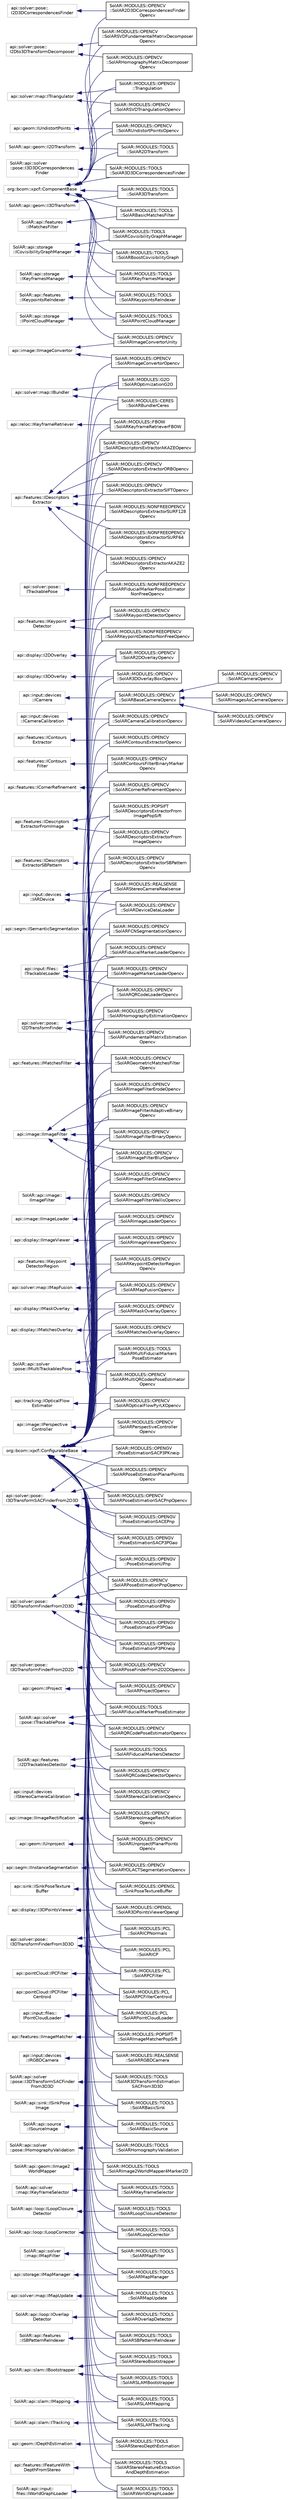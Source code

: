 digraph "Graphical Class Hierarchy"
{
 // LATEX_PDF_SIZE
  edge [fontname="Helvetica",fontsize="10",labelfontname="Helvetica",labelfontsize="10"];
  node [fontname="Helvetica",fontsize="10",shape=record];
  rankdir="LR";
  Node15 [label="org::bcom::xpcf::ComponentBase",height=0.2,width=0.4,color="grey75", fillcolor="white", style="filled",tooltip=" "];
  Node15 -> Node0 [dir="back",color="midnightblue",fontsize="10",style="solid",fontname="Helvetica"];
  Node0 [label="SolAR::MODULES::OPENCV\l::SolAR2D3DCorrespondencesFinder\lOpencv",height=0.2,width=0.4,color="black", fillcolor="white", style="filled",URL="$class_sol_a_r_1_1_m_o_d_u_l_e_s_1_1_o_p_e_n_c_v_1_1_sol_a_r2_d3_d_correspondences_finder_opencv.html",tooltip="Finds the 3D correspondents of 2D keypoints. UUID: cedd8c47-e7b0-47bf-abb1-7fb54d198117"];
  Node15 -> Node17 [dir="back",color="midnightblue",fontsize="10",style="solid",fontname="Helvetica"];
  Node17 [label="SolAR::MODULES::OPENCV\l::SolARHomographyMatrixDecomposer\lOpencv",height=0.2,width=0.4,color="black", fillcolor="white", style="filled",URL="$class_sol_a_r_1_1_m_o_d_u_l_e_s_1_1_o_p_e_n_c_v_1_1_sol_a_r_homography_matrix_decomposer_opencv.html",tooltip="Decomposes a homography matrix to extract four possible 3D poses. UUID: b5fab395-2184-4123-b0d5-4af74..."];
  Node15 -> Node18 [dir="back",color="midnightblue",fontsize="10",style="solid",fontname="Helvetica"];
  Node18 [label="SolAR::MODULES::OPENCV\l::SolARImageConvertorUnity",height=0.2,width=0.4,color="black", fillcolor="white", style="filled",URL="$class_sol_a_r_1_1_m_o_d_u_l_e_s_1_1_o_p_e_n_c_v_1_1_sol_a_r_image_convertor_unity.html",tooltip="Converts an image to be compliant with Unity image format and layout. UUID: 65282fb3-6651-4e73-b532-5..."];
  Node15 -> Node19 [dir="back",color="midnightblue",fontsize="10",style="solid",fontname="Helvetica"];
  Node19 [label="SolAR::MODULES::OPENCV\l::SolARSVDFundamentalMatrixDecomposer\lOpencv",height=0.2,width=0.4,color="black", fillcolor="white", style="filled",URL="$class_sol_a_r_1_1_m_o_d_u_l_e_s_1_1_o_p_e_n_c_v_1_1_sol_a_r_s_v_d_fundamental_matrix_decomposer_opencv.html",tooltip="Decomposes Fundamental matrix on a set of camera poses based on opencv SVD solver...."];
  Node15 -> Node20 [dir="back",color="midnightblue",fontsize="10",style="solid",fontname="Helvetica"];
  Node20 [label="SolAR::MODULES::OPENCV\l::SolARSVDTriangulationOpencv",height=0.2,width=0.4,color="black", fillcolor="white", style="filled",URL="$class_sol_a_r_1_1_m_o_d_u_l_e_s_1_1_o_p_e_n_c_v_1_1_sol_a_r_s_v_d_triangulation_opencv.html",tooltip="Triangulates a set of corresponding 2D-2D points correspondences with known respective camera poses b..."];
  Node15 -> Node21 [dir="back",color="midnightblue",fontsize="10",style="solid",fontname="Helvetica"];
  Node21 [label="SolAR::MODULES::OPENCV\l::SolARUndistortPointsOpencv",height=0.2,width=0.4,color="black", fillcolor="white", style="filled",URL="$class_sol_a_r_1_1_m_o_d_u_l_e_s_1_1_o_p_e_n_c_v_1_1_sol_a_r_undistort_points_opencv.html",tooltip="Undistorts a set of points according to the distortion matrix of a camera. UUID: d926e249-8b7f-46e0-8..."];
  Node15 -> Node22 [dir="back",color="midnightblue",fontsize="10",style="solid",fontname="Helvetica"];
  Node22 [label="SolAR::MODULES::OPENGV\l::Triangulation",height=0.2,width=0.4,color="black", fillcolor="white", style="filled",URL="$class_sol_a_r_1_1_m_o_d_u_l_e_s_1_1_o_p_e_n_g_v_1_1_triangulation.html",tooltip="Triangulates set of corresponding 2D-2D points correspondances with known respective camera poses bas..."];
  Node15 -> Node23 [dir="back",color="midnightblue",fontsize="10",style="solid",fontname="Helvetica"];
  Node23 [label="SolAR::MODULES::TOOLS\l::SolAR2DTransform",height=0.2,width=0.4,color="black", fillcolor="white", style="filled",URL="$class_sol_a_r_1_1_m_o_d_u_l_e_s_1_1_t_o_o_l_s_1_1_sol_a_r2_d_transform.html",tooltip="Applies a 2D Transform to a set of 2D points. UUID: edcedc0a-9841-4377-aea1-9fa9fdb46fde"];
  Node15 -> Node24 [dir="back",color="midnightblue",fontsize="10",style="solid",fontname="Helvetica"];
  Node24 [label="SolAR::MODULES::TOOLS\l::SolAR3D3DCorrespondencesFinder",height=0.2,width=0.4,color="black", fillcolor="white", style="filled",URL="$class_sol_a_r_1_1_m_o_d_u_l_e_s_1_1_t_o_o_l_s_1_1_sol_a_r3_d3_d_correspondences_finder.html",tooltip="Finds the 3D-3D correspondences from feature matches of two keyframes. UUID: 978068ef-7f93-41ef-8e24-..."];
  Node15 -> Node25 [dir="back",color="midnightblue",fontsize="10",style="solid",fontname="Helvetica"];
  Node25 [label="SolAR::MODULES::TOOLS\l::SolAR3DTransform",height=0.2,width=0.4,color="black", fillcolor="white", style="filled",URL="$class_sol_a_r_1_1_m_o_d_u_l_e_s_1_1_t_o_o_l_s_1_1_sol_a_r3_d_transform.html",tooltip="Applies a 3D Transform to a set of 3D points. UUID: f05dd955-33bd-4d52-8717-93ad298ed3e3"];
  Node15 -> Node26 [dir="back",color="midnightblue",fontsize="10",style="solid",fontname="Helvetica"];
  Node26 [label="SolAR::MODULES::TOOLS\l::SolARBasicMatchesFilter",height=0.2,width=0.4,color="black", fillcolor="white", style="filled",URL="$class_sol_a_r_1_1_m_o_d_u_l_e_s_1_1_t_o_o_l_s_1_1_sol_a_r_basic_matches_filter.html",tooltip="Retains the best match for each keypoint. UUID: cbb620c3-a7fc-42d7-bcbf-f59b475b23b0"];
  Node15 -> Node27 [dir="back",color="midnightblue",fontsize="10",style="solid",fontname="Helvetica"];
  Node27 [label="SolAR::MODULES::TOOLS\l::SolARBoostCovisibilityGraph",height=0.2,width=0.4,color="black", fillcolor="white", style="filled",URL="$class_sol_a_r_1_1_m_o_d_u_l_e_s_1_1_t_o_o_l_s_1_1_sol_a_r_boost_covisibility_graph.html",tooltip="A storage component to store with persistence the visibility between keypoints and 3D points,..."];
  Node15 -> Node28 [dir="back",color="midnightblue",fontsize="10",style="solid",fontname="Helvetica"];
  Node28 [label="SolAR::MODULES::TOOLS\l::SolARCovisibilityGraphManager",height=0.2,width=0.4,color="black", fillcolor="white", style="filled",URL="$class_sol_a_r_1_1_m_o_d_u_l_e_s_1_1_t_o_o_l_s_1_1_sol_a_r_covisibility_graph_manager.html",tooltip="A storage component to store a covisibility graph where each vertex is an id of a keyframe and each e..."];
  Node15 -> Node29 [dir="back",color="midnightblue",fontsize="10",style="solid",fontname="Helvetica"];
  Node29 [label="SolAR::MODULES::TOOLS\l::SolARKeyframesManager",height=0.2,width=0.4,color="black", fillcolor="white", style="filled",URL="$class_sol_a_r_1_1_m_o_d_u_l_e_s_1_1_t_o_o_l_s_1_1_sol_a_r_keyframes_manager.html",tooltip="A storage component to store a persistent set of keyframes, based on a std::set."];
  Node15 -> Node30 [dir="back",color="midnightblue",fontsize="10",style="solid",fontname="Helvetica"];
  Node30 [label="SolAR::MODULES::TOOLS\l::SolARKeypointsReIndexer",height=0.2,width=0.4,color="black", fillcolor="white", style="filled",URL="$class_sol_a_r_1_1_m_o_d_u_l_e_s_1_1_t_o_o_l_s_1_1_sol_a_r_keypoints_re_indexer.html",tooltip="Provides two ordered set of matching keypoints from two unordered set of keypoints and their correspo..."];
  Node15 -> Node31 [dir="back",color="midnightblue",fontsize="10",style="solid",fontname="Helvetica"];
  Node31 [label="SolAR::MODULES::TOOLS\l::SolARPointCloudManager",height=0.2,width=0.4,color="black", fillcolor="white", style="filled",URL="$class_sol_a_r_1_1_m_o_d_u_l_e_s_1_1_t_o_o_l_s_1_1_sol_a_r_point_cloud_manager.html",tooltip="A storage component to store a persistent cloud of 3D points, based on a std::set."];
  Node32 [label="org::bcom::xpcf::ConfigurableBase",height=0.2,width=0.4,color="grey75", fillcolor="white", style="filled",tooltip=" "];
  Node32 -> Node33 [dir="back",color="midnightblue",fontsize="10",style="solid",fontname="Helvetica"];
  Node33 [label="SolAR::MODULES::CERES\l::SolARBundlerCeres",height=0.2,width=0.4,color="black", fillcolor="white", style="filled",URL="$class_sol_a_r_1_1_m_o_d_u_l_e_s_1_1_c_e_r_e_s_1_1_sol_a_r_bundler_ceres.html",tooltip="Applies a bundle adjustment to optimize a 3D map and keyframes. UUID: 4897fc13-682c-4e95-8aba-abd9f7a..."];
  Node32 -> Node34 [dir="back",color="midnightblue",fontsize="10",style="solid",fontname="Helvetica"];
  Node34 [label="SolAR::MODULES::FBOW\l::SolARKeyframeRetrieverFBOW",height=0.2,width=0.4,color="black", fillcolor="white", style="filled",URL="$class_sol_a_r_1_1_m_o_d_u_l_e_s_1_1_f_b_o_w_1_1_sol_a_r_keyframe_retriever_f_b_o_w.html",tooltip="Retrieves keyframes closest to an input frame based on a Fast Bag Of Words implementaton...."];
  Node32 -> Node35 [dir="back",color="midnightblue",fontsize="10",style="solid",fontname="Helvetica"];
  Node35 [label="SolAR::MODULES::G2O\l::SolAROptimizationG2O",height=0.2,width=0.4,color="black", fillcolor="white", style="filled",URL="$class_sol_a_r_1_1_m_o_d_u_l_e_s_1_1_g2_o_1_1_sol_a_r_optimization_g2_o.html",tooltip="Bundle adjustment optimization. UUID: 870d89ba-bb5f-460a-a817-1fcb6473df70"];
  Node32 -> Node36 [dir="back",color="midnightblue",fontsize="10",style="solid",fontname="Helvetica"];
  Node36 [label="SolAR::MODULES::NONFREEOPENCV\l::SolARDescriptorsExtractorSURF128\lOpencv",height=0.2,width=0.4,color="black", fillcolor="white", style="filled",URL="$class_sol_a_r_1_1_m_o_d_u_l_e_s_1_1_n_o_n_f_r_e_e_o_p_e_n_c_v_1_1_sol_a_r_descriptors_extractor_s_u_r_f128_opencv.html",tooltip="Extracts the SURF descriptors (size 128) for a set of keypoints. UUID: fe14a310-d0a2-11e7-8fab-cec278..."];
  Node32 -> Node37 [dir="back",color="midnightblue",fontsize="10",style="solid",fontname="Helvetica"];
  Node37 [label="SolAR::MODULES::NONFREEOPENCV\l::SolARDescriptorsExtractorSURF64\lOpencv",height=0.2,width=0.4,color="black", fillcolor="white", style="filled",URL="$class_sol_a_r_1_1_m_o_d_u_l_e_s_1_1_n_o_n_f_r_e_e_o_p_e_n_c_v_1_1_sol_a_r_descriptors_extractor_s_u_r_f64_opencv.html",tooltip="Extracts the SURF descriptors (size 64) for a set of keypoints. UUID: 1a437804-d0a3-11e7-8fab-cec278b..."];
  Node32 -> Node38 [dir="back",color="midnightblue",fontsize="10",style="solid",fontname="Helvetica"];
  Node38 [label="SolAR::MODULES::NONFREEOPENCV\l::SolARFiducialMarkerPoseEstimator\lNonFreeOpencv",height=0.2,width=0.4,color="black", fillcolor="white", style="filled",URL="$class_sol_a_r_1_1_m_o_d_u_l_e_s_1_1_n_o_n_f_r_e_e_o_p_e_n_c_v_1_1_sol_a_r_fiducial_marker_pose_estimator_non_free_opencv.html",tooltip="Estimate camera pose based on a fiducial marker using Aruco library. UUID: 2b952e6c-ddd4-4316-ac9a-d3..."];
  Node32 -> Node39 [dir="back",color="midnightblue",fontsize="10",style="solid",fontname="Helvetica"];
  Node39 [label="SolAR::MODULES::NONFREEOPENCV\l::SolARKeypointDetectorNonFreeOpencv",height=0.2,width=0.4,color="black", fillcolor="white", style="filled",URL="$class_sol_a_r_1_1_m_o_d_u_l_e_s_1_1_n_o_n_f_r_e_e_o_p_e_n_c_v_1_1_sol_a_r_keypoint_detector_non_free_opencv.html",tooltip="Detects keypoints in an image (based on SIFT or SURF algorithm). UUID: d1f9317c-9519-4671-8ff5-462977..."];
  Node32 -> Node40 [dir="back",color="midnightblue",fontsize="10",style="solid",fontname="Helvetica"];
  Node40 [label="SolAR::MODULES::OPENCV\l::SolAR2DOverlayOpencv",height=0.2,width=0.4,color="black", fillcolor="white", style="filled",URL="$class_sol_a_r_1_1_m_o_d_u_l_e_s_1_1_o_p_e_n_c_v_1_1_sol_a_r2_d_overlay_opencv.html",tooltip="Draws 2D features (circles, lines, etc.) on an image. UUID: cc51d685-9797-4ffd-a9dd-cec4f367fa6a"];
  Node32 -> Node41 [dir="back",color="midnightblue",fontsize="10",style="solid",fontname="Helvetica"];
  Node41 [label="SolAR::MODULES::OPENCV\l::SolAR3DOverlayBoxOpencv",height=0.2,width=0.4,color="black", fillcolor="white", style="filled",URL="$class_sol_a_r_1_1_m_o_d_u_l_e_s_1_1_o_p_e_n_c_v_1_1_sol_a_r3_d_overlay_box_opencv.html",tooltip="Draws a 3D box on an image. UUID: 2db01f59-9793-4cd5-8e13-b25d0ed5735b"];
  Node32 -> Node42 [dir="back",color="midnightblue",fontsize="10",style="solid",fontname="Helvetica"];
  Node42 [label="SolAR::MODULES::OPENCV\l::SolARBaseCameraOpencv",height=0.2,width=0.4,color="black", fillcolor="white", style="filled",URL="$class_sol_a_r_1_1_m_o_d_u_l_e_s_1_1_o_p_e_n_c_v_1_1_sol_a_r_base_camera_opencv.html",tooltip="Grabs current image captured by a RGB camera. UUID: 5b7396f4-a804-4f3c-a0eb-fb1d56042bb4"];
  Node42 -> Node43 [dir="back",color="midnightblue",fontsize="10",style="solid",fontname="Helvetica"];
  Node43 [label="SolAR::MODULES::OPENCV\l::SolARCameraOpencv",height=0.2,width=0.4,color="black", fillcolor="white", style="filled",URL="$class_sol_a_r_1_1_m_o_d_u_l_e_s_1_1_o_p_e_n_c_v_1_1_sol_a_r_camera_opencv.html",tooltip="Grabs current image captured by a RGB camera. UUID: 5b7396f4-a804-4f3c-a0eb-fb1d56042bb4"];
  Node42 -> Node44 [dir="back",color="midnightblue",fontsize="10",style="solid",fontname="Helvetica"];
  Node44 [label="SolAR::MODULES::OPENCV\l::SolARImagesAsCameraOpencv",height=0.2,width=0.4,color="black", fillcolor="white", style="filled",URL="$class_sol_a_r_1_1_m_o_d_u_l_e_s_1_1_o_p_e_n_c_v_1_1_sol_a_r_images_as_camera_opencv.html",tooltip="Loads an image sequence stored in a dedicated folder. UUID: b8a8b963-ba55-4ea4-b045-d9e7e8f6db02"];
  Node42 -> Node45 [dir="back",color="midnightblue",fontsize="10",style="solid",fontname="Helvetica"];
  Node45 [label="SolAR::MODULES::OPENCV\l::SolARVideoAsCameraOpencv",height=0.2,width=0.4,color="black", fillcolor="white", style="filled",URL="$class_sol_a_r_1_1_m_o_d_u_l_e_s_1_1_o_p_e_n_c_v_1_1_sol_a_r_video_as_camera_opencv.html",tooltip="Grabs the images from a video file. UUID: fa4a780a-9720-11e8-9eb6-529269fb1459"];
  Node32 -> Node46 [dir="back",color="midnightblue",fontsize="10",style="solid",fontname="Helvetica"];
  Node46 [label="SolAR::MODULES::OPENCV\l::SolARCameraCalibrationOpencv",height=0.2,width=0.4,color="black", fillcolor="white", style="filled",URL="$class_sol_a_r_1_1_m_o_d_u_l_e_s_1_1_o_p_e_n_c_v_1_1_sol_a_r_camera_calibration_opencv.html",tooltip="Calibrates a camera based on a chessboard. UUID: 702a7f53-e5ec-45d2-887d-daa99a34a33c"];
  Node32 -> Node47 [dir="back",color="midnightblue",fontsize="10",style="solid",fontname="Helvetica"];
  Node47 [label="SolAR::MODULES::OPENCV\l::SolARContoursExtractorOpencv",height=0.2,width=0.4,color="black", fillcolor="white", style="filled",URL="$class_sol_a_r_1_1_m_o_d_u_l_e_s_1_1_o_p_e_n_c_v_1_1_sol_a_r_contours_extractor_opencv.html",tooltip="Extracts the contours of a given image. UUID: 6acf8de2-cc63-11e7-abc4-cec278b6b50a"];
  Node32 -> Node48 [dir="back",color="midnightblue",fontsize="10",style="solid",fontname="Helvetica"];
  Node48 [label="SolAR::MODULES::OPENCV\l::SolARContoursFilterBinaryMarker\lOpencv",height=0.2,width=0.4,color="black", fillcolor="white", style="filled",URL="$class_sol_a_r_1_1_m_o_d_u_l_e_s_1_1_o_p_e_n_c_v_1_1_sol_a_r_contours_filter_binary_marker_opencv.html",tooltip="Filters contours to select only the contours of squared binary markers. UUID: 4309dcc6-cc73-11e7-abc4..."];
  Node32 -> Node49 [dir="back",color="midnightblue",fontsize="10",style="solid",fontname="Helvetica"];
  Node49 [label="SolAR::MODULES::OPENCV\l::SolARCornerRefinementOpencv",height=0.2,width=0.4,color="black", fillcolor="white", style="filled",URL="$class_sol_a_r_1_1_m_o_d_u_l_e_s_1_1_o_p_e_n_c_v_1_1_sol_a_r_corner_refinement_opencv.html",tooltip="Refine the corner locations. UUID: ddae46ca-1657-4301-a87d-f2dcfa6265d0"];
  Node32 -> Node50 [dir="back",color="midnightblue",fontsize="10",style="solid",fontname="Helvetica"];
  Node50 [label="SolAR::MODULES::OPENCV\l::SolARDescriptorsExtractorAKAZE2\lOpencv",height=0.2,width=0.4,color="black", fillcolor="white", style="filled",URL="$class_sol_a_r_1_1_m_o_d_u_l_e_s_1_1_o_p_e_n_c_v_1_1_sol_a_r_descriptors_extractor_a_k_a_z_e2_opencv.html",tooltip="Extracts the AKAZE descriptors for a set of keypoints (optimized version). UUID: 21238c00-26dd-11e8-b..."];
  Node32 -> Node51 [dir="back",color="midnightblue",fontsize="10",style="solid",fontname="Helvetica"];
  Node51 [label="SolAR::MODULES::OPENCV\l::SolARDescriptorsExtractorAKAZEOpencv",height=0.2,width=0.4,color="black", fillcolor="white", style="filled",URL="$class_sol_a_r_1_1_m_o_d_u_l_e_s_1_1_o_p_e_n_c_v_1_1_sol_a_r_descriptors_extractor_a_k_a_z_e_opencv.html",tooltip="Extracts the AKAZE descriptors for a set of keypoints. UUID: c8cc68db-9abd-4dab-9204-2fe4e9d010cd"];
  Node32 -> Node52 [dir="back",color="midnightblue",fontsize="10",style="solid",fontname="Helvetica"];
  Node52 [label="SolAR::MODULES::OPENCV\l::SolARDescriptorsExtractorFrom\lImageOpencv",height=0.2,width=0.4,color="black", fillcolor="white", style="filled",URL="$class_sol_a_r_1_1_m_o_d_u_l_e_s_1_1_o_p_e_n_c_v_1_1_sol_a_r_descriptors_extractor_from_image_opencv.html",tooltip="Detect keypoints and compute the descriptors from an image. UUID: cf2721f2-0dc9-4442-ad1e-90c0ab12b0f..."];
  Node32 -> Node53 [dir="back",color="midnightblue",fontsize="10",style="solid",fontname="Helvetica"];
  Node53 [label="SolAR::MODULES::OPENCV\l::SolARDescriptorsExtractorORBOpencv",height=0.2,width=0.4,color="black", fillcolor="white", style="filled",URL="$class_sol_a_r_1_1_m_o_d_u_l_e_s_1_1_o_p_e_n_c_v_1_1_sol_a_r_descriptors_extractor_o_r_b_opencv.html",tooltip="Extracts the ORB descriptors for a set of keypoints. UUID: 0ca8f7a6-d0a7-11e7-8fab-cec278b6b50a"];
  Node32 -> Node54 [dir="back",color="midnightblue",fontsize="10",style="solid",fontname="Helvetica"];
  Node54 [label="SolAR::MODULES::OPENCV\l::SolARDescriptorsExtractorSBPattern\lOpencv",height=0.2,width=0.4,color="black", fillcolor="white", style="filled",URL="$class_sol_a_r_1_1_m_o_d_u_l_e_s_1_1_o_p_e_n_c_v_1_1_sol_a_r_descriptors_extractor_s_b_pattern_opencv.html",tooltip="Extracts the descriptor corresponding to a squared binary marker pattern. UUID: d25625ba-ce3a-11e7-ab..."];
  Node32 -> Node55 [dir="back",color="midnightblue",fontsize="10",style="solid",fontname="Helvetica"];
  Node55 [label="SolAR::MODULES::OPENCV\l::SolARDescriptorsExtractorSIFTOpencv",height=0.2,width=0.4,color="black", fillcolor="white", style="filled",URL="$class_sol_a_r_1_1_m_o_d_u_l_e_s_1_1_o_p_e_n_c_v_1_1_sol_a_r_descriptors_extractor_s_i_f_t_opencv.html",tooltip="Extracts the SIFT descriptors for a set of keypoints. UUID: 3787eaa6-d0a0-11e7-8fab-cec278b6b50a"];
  Node32 -> Node56 [dir="back",color="midnightblue",fontsize="10",style="solid",fontname="Helvetica"];
  Node56 [label="SolAR::MODULES::OPENCV\l::SolARDeviceDataLoader",height=0.2,width=0.4,color="black", fillcolor="white", style="filled",URL="$class_sol_a_r_1_1_m_o_d_u_l_e_s_1_1_o_p_e_n_c_v_1_1_sol_a_r_device_data_loader.html",tooltip="Load AR device data including images, poses, timestamp. UUID: 4b5576c1-4c44-4835-a405-c8de2d4f85b0"];
  Node32 -> Node57 [dir="back",color="midnightblue",fontsize="10",style="solid",fontname="Helvetica"];
  Node57 [label="SolAR::MODULES::OPENCV\l::SolARFCNSegmentationOpencv",height=0.2,width=0.4,color="black", fillcolor="white", style="filled",URL="$class_sol_a_r_1_1_m_o_d_u_l_e_s_1_1_o_p_e_n_c_v_1_1_sol_a_r_f_c_n_segmentation_opencv.html",tooltip="Perform 2D semantic segmentation based on the FCN network (Not available for Android!..."];
  Node32 -> Node58 [dir="back",color="midnightblue",fontsize="10",style="solid",fontname="Helvetica"];
  Node58 [label="SolAR::MODULES::OPENCV\l::SolARFiducialMarkerLoaderOpencv",height=0.2,width=0.4,color="black", fillcolor="white", style="filled",URL="$class_sol_a_r_1_1_m_o_d_u_l_e_s_1_1_o_p_e_n_c_v_1_1_sol_a_r_fiducial_marker_loader_opencv.html",tooltip="Loads a fiducial marker from a description file. UUID: d0116ed2-45d7-455d-8011-57959da1b0fa"];
  Node32 -> Node59 [dir="back",color="midnightblue",fontsize="10",style="solid",fontname="Helvetica"];
  Node59 [label="SolAR::MODULES::OPENCV\l::SolARFundamentalMatrixEstimation\lOpencv",height=0.2,width=0.4,color="black", fillcolor="white", style="filled",URL="$class_sol_a_r_1_1_m_o_d_u_l_e_s_1_1_o_p_e_n_c_v_1_1_sol_a_r_fundamental_matrix_estimation_opencv.html",tooltip="Estimates the fundamental matrix from two set of keypoints that match together. UUID: 79b29b50-cf4d-4..."];
  Node32 -> Node60 [dir="back",color="midnightblue",fontsize="10",style="solid",fontname="Helvetica"];
  Node60 [label="SolAR::MODULES::OPENCV\l::SolARGeometricMatchesFilter\lOpencv",height=0.2,width=0.4,color="black", fillcolor="white", style="filled",URL="$class_sol_a_r_1_1_m_o_d_u_l_e_s_1_1_o_p_e_n_c_v_1_1_sol_a_r_geometric_matches_filter_opencv.html",tooltip="Filters a set of matches based on geometric constraints. UUID: 3731691e-2c4c-4d37-a2ce-06d1918f8d41"];
  Node32 -> Node61 [dir="back",color="midnightblue",fontsize="10",style="solid",fontname="Helvetica"];
  Node61 [label="SolAR::MODULES::OPENCV\l::SolARHomographyEstimationOpencv",height=0.2,width=0.4,color="black", fillcolor="white", style="filled",URL="$class_sol_a_r_1_1_m_o_d_u_l_e_s_1_1_o_p_e_n_c_v_1_1_sol_a_r_homography_estimation_opencv.html",tooltip="Estimates the homography between two images from their matching keypoints. UUID: fb9dac20-2a44-44b2-a..."];
  Node32 -> Node62 [dir="back",color="midnightblue",fontsize="10",style="solid",fontname="Helvetica"];
  Node62 [label="SolAR::MODULES::OPENCV\l::SolARImageConvertorOpencv",height=0.2,width=0.4,color="black", fillcolor="white", style="filled",URL="$class_sol_a_r_1_1_m_o_d_u_l_e_s_1_1_o_p_e_n_c_v_1_1_sol_a_r_image_convertor_opencv.html",tooltip="Converts an image according to a given expected layout. UUID: fd7fb607-144f-418c-bcf2-f7cf71532c22"];
  Node32 -> Node63 [dir="back",color="midnightblue",fontsize="10",style="solid",fontname="Helvetica"];
  Node63 [label="SolAR::MODULES::OPENCV\l::SolARImageFilterAdaptiveBinary\lOpencv",height=0.2,width=0.4,color="black", fillcolor="white", style="filled",URL="$class_sol_a_r_1_1_m_o_d_u_l_e_s_1_1_o_p_e_n_c_v_1_1_sol_a_r_image_filter_adaptive_binary_opencv.html",tooltip="Filters a greyscale image to a binary image based on an adaptive threshold. UUID: 901e7a07-5013-4907-..."];
  Node32 -> Node64 [dir="back",color="midnightblue",fontsize="10",style="solid",fontname="Helvetica"];
  Node64 [label="SolAR::MODULES::OPENCV\l::SolARImageFilterBinaryOpencv",height=0.2,width=0.4,color="black", fillcolor="white", style="filled",URL="$class_sol_a_r_1_1_m_o_d_u_l_e_s_1_1_o_p_e_n_c_v_1_1_sol_a_r_image_filter_binary_opencv.html",tooltip="Filters an image to a binary image based on a unique threshold. UUID: e5fd7e9a-fcae-4f86-bfc7-ea8584c..."];
  Node32 -> Node65 [dir="back",color="midnightblue",fontsize="10",style="solid",fontname="Helvetica"];
  Node65 [label="SolAR::MODULES::OPENCV\l::SolARImageFilterBlurOpencv",height=0.2,width=0.4,color="black", fillcolor="white", style="filled",URL="$class_sol_a_r_1_1_m_o_d_u_l_e_s_1_1_o_p_e_n_c_v_1_1_sol_a_r_image_filter_blur_opencv.html",tooltip="Blurs an image using the normalized box filter. UUID: deb083aa-69fb-409a-af94-151d476de922"];
  Node32 -> Node66 [dir="back",color="midnightblue",fontsize="10",style="solid",fontname="Helvetica"];
  Node66 [label="SolAR::MODULES::OPENCV\l::SolARImageFilterDilateOpencv",height=0.2,width=0.4,color="black", fillcolor="white", style="filled",URL="$class_sol_a_r_1_1_m_o_d_u_l_e_s_1_1_o_p_e_n_c_v_1_1_sol_a_r_image_filter_dilate_opencv.html",tooltip="Dilates the white regions of a binary image. UUID: 7ac9d1b8-afda-4c99-b8df-92e71015a3be"];
  Node32 -> Node67 [dir="back",color="midnightblue",fontsize="10",style="solid",fontname="Helvetica"];
  Node67 [label="SolAR::MODULES::OPENCV\l::SolARImageFilterErodeOpencv",height=0.2,width=0.4,color="black", fillcolor="white", style="filled",URL="$class_sol_a_r_1_1_m_o_d_u_l_e_s_1_1_o_p_e_n_c_v_1_1_sol_a_r_image_filter_erode_opencv.html",tooltip="Erodes the white regions of a binary image. UUID: 58b09819-64bc-4a80-b6a2-9fe7b179f3fc"];
  Node32 -> Node68 [dir="back",color="midnightblue",fontsize="10",style="solid",fontname="Helvetica"];
  Node68 [label="SolAR::MODULES::OPENCV\l::SolARImageFilterWallisOpencv",height=0.2,width=0.4,color="black", fillcolor="white", style="filled",URL="$class_sol_a_r_1_1_m_o_d_u_l_e_s_1_1_o_p_e_n_c_v_1_1_sol_a_r_image_filter_wallis_opencv.html",tooltip="Apply a Wallis Filter to an image. UUID: 77113af0-4af2-4c45-92d4-fd1ea77b56cc"];
  Node32 -> Node69 [dir="back",color="midnightblue",fontsize="10",style="solid",fontname="Helvetica"];
  Node69 [label="SolAR::MODULES::OPENCV\l::SolARImageLoaderOpencv",height=0.2,width=0.4,color="black", fillcolor="white", style="filled",URL="$class_sol_a_r_1_1_m_o_d_u_l_e_s_1_1_o_p_e_n_c_v_1_1_sol_a_r_image_loader_opencv.html",tooltip="Loads an image from a file. UUID: e42d6526-9eb1-4f8a-bb68-53e06f09609c"];
  Node32 -> Node70 [dir="back",color="midnightblue",fontsize="10",style="solid",fontname="Helvetica"];
  Node70 [label="SolAR::MODULES::OPENCV\l::SolARImageMarkerLoaderOpencv",height=0.2,width=0.4,color="black", fillcolor="white", style="filled",URL="$class_sol_a_r_1_1_m_o_d_u_l_e_s_1_1_o_p_e_n_c_v_1_1_sol_a_r_image_marker_loader_opencv.html",tooltip="Loads a 2D natural image marker from a file. UUID: aae41002-8e5b-11eb-8dcd-0242ac130003"];
  Node32 -> Node71 [dir="back",color="midnightblue",fontsize="10",style="solid",fontname="Helvetica"];
  Node71 [label="SolAR::MODULES::OPENCV\l::SolARImageViewerOpencv",height=0.2,width=0.4,color="black", fillcolor="white", style="filled",URL="$class_sol_a_r_1_1_m_o_d_u_l_e_s_1_1_o_p_e_n_c_v_1_1_sol_a_r_image_viewer_opencv.html",tooltip="Displays an image in a dedicated window. UUID: 19ea4e13-7085-4e3f-92ca-93f200ffb01b"];
  Node32 -> Node72 [dir="back",color="midnightblue",fontsize="10",style="solid",fontname="Helvetica"];
  Node72 [label="SolAR::MODULES::OPENCV\l::SolARKeypointDetectorOpencv",height=0.2,width=0.4,color="black", fillcolor="white", style="filled",URL="$class_sol_a_r_1_1_m_o_d_u_l_e_s_1_1_o_p_e_n_c_v_1_1_sol_a_r_keypoint_detector_opencv.html",tooltip="Detects keypoints in an image. UUID: e81c7e4e-7da6-476a-8eba-078b43071272"];
  Node32 -> Node73 [dir="back",color="midnightblue",fontsize="10",style="solid",fontname="Helvetica"];
  Node73 [label="SolAR::MODULES::OPENCV\l::SolARKeypointDetectorRegion\lOpencv",height=0.2,width=0.4,color="black", fillcolor="white", style="filled",URL="$class_sol_a_r_1_1_m_o_d_u_l_e_s_1_1_o_p_e_n_c_v_1_1_sol_a_r_keypoint_detector_region_opencv.html",tooltip="Detects keypoints in an given region of an image. UUID: 22c2ca9f-e43b-4a88-8337-4a166a789971"];
  Node32 -> Node74 [dir="back",color="midnightblue",fontsize="10",style="solid",fontname="Helvetica"];
  Node74 [label="SolAR::MODULES::OPENCV\l::SolARMapFusionOpencv",height=0.2,width=0.4,color="black", fillcolor="white", style="filled",URL="$class_sol_a_r_1_1_m_o_d_u_l_e_s_1_1_o_p_e_n_c_v_1_1_sol_a_r_map_fusion_opencv.html",tooltip="Merge local map or floating map in the global map. UUID: bc661909-0185-40a4-a5e6-e52280e7b338"];
  Node32 -> Node75 [dir="back",color="midnightblue",fontsize="10",style="solid",fontname="Helvetica"];
  Node75 [label="SolAR::MODULES::OPENCV\l::SolARMaskOverlayOpencv",height=0.2,width=0.4,color="black", fillcolor="white", style="filled",URL="$class_sol_a_r_1_1_m_o_d_u_l_e_s_1_1_o_p_e_n_c_v_1_1_sol_a_r_mask_overlay_opencv.html",tooltip="Draws masks on top of an image. UUID: ed445504-daba-4855-af88-052d4e3e5b7a"];
  Node32 -> Node76 [dir="back",color="midnightblue",fontsize="10",style="solid",fontname="Helvetica"];
  Node76 [label="SolAR::MODULES::OPENCV\l::SolARMatchesOverlayOpencv",height=0.2,width=0.4,color="black", fillcolor="white", style="filled",URL="$class_sol_a_r_1_1_m_o_d_u_l_e_s_1_1_o_p_e_n_c_v_1_1_sol_a_r_matches_overlay_opencv.html",tooltip="Displays matching keypoints between two images. UUID: e95302be-3fe1-44e0-97bf-a98380464af9"];
  Node32 -> Node77 [dir="back",color="midnightblue",fontsize="10",style="solid",fontname="Helvetica"];
  Node77 [label="SolAR::MODULES::OPENCV\l::SolARMultiQRCodesPoseEstimator\lOpencv",height=0.2,width=0.4,color="black", fillcolor="white", style="filled",URL="$class_sol_a_r_1_1_m_o_d_u_l_e_s_1_1_o_p_e_n_c_v_1_1_sol_a_r_multi_q_r_codes_pose_estimator_opencv.html",tooltip="Estimate camera pose based on a set of QR codes. UUID: 73e66f7f-be35-4d76-97f2-ef864e043d57"];
  Node32 -> Node78 [dir="back",color="midnightblue",fontsize="10",style="solid",fontname="Helvetica"];
  Node78 [label="SolAR::MODULES::OPENCV\l::SolAROpticalFlowPyrLKOpencv",height=0.2,width=0.4,color="black", fillcolor="white", style="filled",URL="$class_sol_a_r_1_1_m_o_d_u_l_e_s_1_1_o_p_e_n_c_v_1_1_sol_a_r_optical_flow_pyr_l_k_opencv.html",tooltip="Estimates the optical flow between two images based on a pyramidal Lucas Kanade approach...."];
  Node32 -> Node79 [dir="back",color="midnightblue",fontsize="10",style="solid",fontname="Helvetica"];
  Node79 [label="SolAR::MODULES::OPENCV\l::SolARPerspectiveController\lOpencv",height=0.2,width=0.4,color="black", fillcolor="white", style="filled",URL="$class_sol_a_r_1_1_m_o_d_u_l_e_s_1_1_o_p_e_n_c_v_1_1_sol_a_r_perspective_controller_opencv.html",tooltip="Extracts an unwrapped image from a specific region of an input image defined with four 2D points...."];
  Node32 -> Node80 [dir="back",color="midnightblue",fontsize="10",style="solid",fontname="Helvetica"];
  Node80 [label="SolAR::MODULES::OPENCV\l::SolARPoseEstimationPlanarPoints\lOpencv",height=0.2,width=0.4,color="black", fillcolor="white", style="filled",URL="$class_sol_a_r_1_1_m_o_d_u_l_e_s_1_1_o_p_e_n_c_v_1_1_sol_a_r_pose_estimation_planar_points_opencv.html",tooltip="Finds the camera pose of 2D-3D planar points correspondences based on opencv homography...."];
  Node32 -> Node81 [dir="back",color="midnightblue",fontsize="10",style="solid",fontname="Helvetica"];
  Node81 [label="SolAR::MODULES::OPENCV\l::SolARPoseEstimationPnpOpencv",height=0.2,width=0.4,color="black", fillcolor="white", style="filled",URL="$class_sol_a_r_1_1_m_o_d_u_l_e_s_1_1_o_p_e_n_c_v_1_1_sol_a_r_pose_estimation_pnp_opencv.html",tooltip="Finds the camera pose of 2D-3D points correspondences based on opencv Perspective-n-Points algorithm...."];
  Node32 -> Node82 [dir="back",color="midnightblue",fontsize="10",style="solid",fontname="Helvetica"];
  Node82 [label="SolAR::MODULES::OPENCV\l::SolARPoseEstimationSACPnpOpencv",height=0.2,width=0.4,color="black", fillcolor="white", style="filled",URL="$class_sol_a_r_1_1_m_o_d_u_l_e_s_1_1_o_p_e_n_c_v_1_1_sol_a_r_pose_estimation_s_a_c_pnp_opencv.html",tooltip="Finds the camera pose of 2D-3D points correspondences based on opencv Perspective-n-Points algorithm ..."];
  Node32 -> Node83 [dir="back",color="midnightblue",fontsize="10",style="solid",fontname="Helvetica"];
  Node83 [label="SolAR::MODULES::OPENCV\l::SolARPoseFinderFrom2D2DOpencv",height=0.2,width=0.4,color="black", fillcolor="white", style="filled",URL="$class_sol_a_r_1_1_m_o_d_u_l_e_s_1_1_o_p_e_n_c_v_1_1_sol_a_r_pose_finder_from2_d2_d_opencv.html",tooltip="Finds the camera pose based on a 2D-2D points correspondences between two images. UUID: 52babb5e-9d33..."];
  Node32 -> Node84 [dir="back",color="midnightblue",fontsize="10",style="solid",fontname="Helvetica"];
  Node84 [label="SolAR::MODULES::OPENCV\l::SolARProjectOpencv",height=0.2,width=0.4,color="black", fillcolor="white", style="filled",URL="$class_sol_a_r_1_1_m_o_d_u_l_e_s_1_1_o_p_e_n_c_v_1_1_sol_a_r_project_opencv.html",tooltip="Projects a set of 3D points on a 2D image plane. UUID: 741fc298-0149-4322-a7a9-ccb971e857ba"];
  Node32 -> Node85 [dir="back",color="midnightblue",fontsize="10",style="solid",fontname="Helvetica"];
  Node85 [label="SolAR::MODULES::OPENCV\l::SolARQRCodeLoaderOpencv",height=0.2,width=0.4,color="black", fillcolor="white", style="filled",URL="$class_sol_a_r_1_1_m_o_d_u_l_e_s_1_1_o_p_e_n_c_v_1_1_sol_a_r_q_r_code_loader_opencv.html",tooltip="Load a QR code from file. UUID: 435242ab-e2fe-4477-9ec0-44af2dfa2386"];
  Node32 -> Node86 [dir="back",color="midnightblue",fontsize="10",style="solid",fontname="Helvetica"];
  Node86 [label="SolAR::MODULES::OPENCV\l::SolARQRCodePoseEstimatorOpencv",height=0.2,width=0.4,color="black", fillcolor="white", style="filled",URL="$class_sol_a_r_1_1_m_o_d_u_l_e_s_1_1_o_p_e_n_c_v_1_1_sol_a_r_q_r_code_pose_estimator_opencv.html",tooltip="Estimate camera pose based on a QR code. UUID: 7cd9c6ea-9287-4058-9e18-c64129c017c8"];
  Node32 -> Node87 [dir="back",color="midnightblue",fontsize="10",style="solid",fontname="Helvetica"];
  Node87 [label="SolAR::MODULES::OPENCV\l::SolARQRCodesDetectorOpencv",height=0.2,width=0.4,color="black", fillcolor="white", style="filled",URL="$class_sol_a_r_1_1_m_o_d_u_l_e_s_1_1_o_p_e_n_c_v_1_1_sol_a_r_q_r_codes_detector_opencv.html",tooltip="Detect a set of given 2D trackables in an image. UUID: 0ff5ae31-f469-4d9b-86fc-feca1fa74a04"];
  Node32 -> Node88 [dir="back",color="midnightblue",fontsize="10",style="solid",fontname="Helvetica"];
  Node88 [label="SolAR::MODULES::OPENCV\l::SolARStereoCalibrationOpencv",height=0.2,width=0.4,color="black", fillcolor="white", style="filled",URL="$class_sol_a_r_1_1_m_o_d_u_l_e_s_1_1_o_p_e_n_c_v_1_1_sol_a_r_stereo_calibration_opencv.html",tooltip="Calibrate and rectify a stereo camera. UUID: 31051575-1521-4559-9e75-e7e97f990c77"];
  Node32 -> Node89 [dir="back",color="midnightblue",fontsize="10",style="solid",fontname="Helvetica"];
  Node89 [label="SolAR::MODULES::OPENCV\l::SolARStereoImageRectification\lOpencv",height=0.2,width=0.4,color="black", fillcolor="white", style="filled",URL="$class_sol_a_r_1_1_m_o_d_u_l_e_s_1_1_o_p_e_n_c_v_1_1_sol_a_r_stereo_image_rectification_opencv.html",tooltip="Rectify image. UUID: 427cbbb8-6afe-4b3b-8b04-cb93ed925b40"];
  Node32 -> Node90 [dir="back",color="midnightblue",fontsize="10",style="solid",fontname="Helvetica"];
  Node90 [label="SolAR::MODULES::OPENCV\l::SolARUnprojectPlanarPoints\lOpencv",height=0.2,width=0.4,color="black", fillcolor="white", style="filled",URL="$class_sol_a_r_1_1_m_o_d_u_l_e_s_1_1_o_p_e_n_c_v_1_1_sol_a_r_unproject_planar_points_opencv.html",tooltip="Recovers 3D points defined in world coordinate system from a set of 2D points defined in the image co..."];
  Node32 -> Node91 [dir="back",color="midnightblue",fontsize="10",style="solid",fontname="Helvetica"];
  Node91 [label="SolAR::MODULES::OPENCV\l::SolARYOLACTSegmentationOpencv",height=0.2,width=0.4,color="black", fillcolor="white", style="filled",URL="$class_sol_a_r_1_1_m_o_d_u_l_e_s_1_1_o_p_e_n_c_v_1_1_sol_a_r_y_o_l_a_c_t_segmentation_opencv.html",tooltip="Perform 2D instance segmentation based on the YOLACT network (Not available for Android!..."];
  Node32 -> Node92 [dir="back",color="midnightblue",fontsize="10",style="solid",fontname="Helvetica"];
  Node92 [label="SolAR::MODULES::OPENGL\l::SinkPoseTextureBuffer",height=0.2,width=0.4,color="black", fillcolor="white", style="filled",URL="$class_sol_a_r_1_1_m_o_d_u_l_e_s_1_1_o_p_e_n_g_l_1_1_sink_pose_texture_buffer.html",tooltip="A Sink for a synchronized pose and texture buffer based on OpenGL texture buffer useful for AR video ..."];
  Node32 -> Node93 [dir="back",color="midnightblue",fontsize="10",style="solid",fontname="Helvetica"];
  Node93 [label="SolAR::MODULES::OPENGL\l::SolAR3DPointsViewerOpengl",height=0.2,width=0.4,color="black", fillcolor="white", style="filled",URL="$class_sol_a_r_1_1_m_o_d_u_l_e_s_1_1_o_p_e_n_g_l_1_1_sol_a_r3_d_points_viewer_opengl.html",tooltip="Displays in a window a set of 3D points as well as the current camera and its previous path (based on..."];
  Node32 -> Node94 [dir="back",color="midnightblue",fontsize="10",style="solid",fontname="Helvetica"];
  Node94 [label="SolAR::MODULES::OPENGV\l::PoseEstimationEPnp",height=0.2,width=0.4,color="black", fillcolor="white", style="filled",URL="$class_sol_a_r_1_1_m_o_d_u_l_e_s_1_1_o_p_e_n_g_v_1_1_pose_estimation_e_pnp.html",tooltip="Finds the camera pose of 2D-3D points correspondences based on opengv Efficient Perspective-n-Point a..."];
  Node32 -> Node95 [dir="back",color="midnightblue",fontsize="10",style="solid",fontname="Helvetica"];
  Node95 [label="SolAR::MODULES::OPENGV\l::PoseEstimationP3PGao",height=0.2,width=0.4,color="black", fillcolor="white", style="filled",URL="$class_sol_a_r_1_1_m_o_d_u_l_e_s_1_1_o_p_e_n_g_v_1_1_pose_estimation_p3_p_gao.html",tooltip="Finds the camera pose of three 2D-3D points correspondences based on opengv GAO P3P algorithm...."];
  Node32 -> Node96 [dir="back",color="midnightblue",fontsize="10",style="solid",fontname="Helvetica"];
  Node96 [label="SolAR::MODULES::OPENGV\l::PoseEstimationP3PKneip",height=0.2,width=0.4,color="black", fillcolor="white", style="filled",URL="$class_sol_a_r_1_1_m_o_d_u_l_e_s_1_1_o_p_e_n_g_v_1_1_pose_estimation_p3_p_kneip.html",tooltip="Finds the camera pose of three 2D-3D points correspondences based on opengv Kneip P3P algorithm...."];
  Node32 -> Node97 [dir="back",color="midnightblue",fontsize="10",style="solid",fontname="Helvetica"];
  Node97 [label="SolAR::MODULES::OPENGV\l::PoseEstimationSACEPnp",height=0.2,width=0.4,color="black", fillcolor="white", style="filled",URL="$class_sol_a_r_1_1_m_o_d_u_l_e_s_1_1_o_p_e_n_g_v_1_1_pose_estimation_s_a_c_e_pnp.html",tooltip="Finds the camera pose of 2D-3D points correspondences based on opengv Efficient Perspective-n-Point a..."];
  Node32 -> Node98 [dir="back",color="midnightblue",fontsize="10",style="solid",fontname="Helvetica"];
  Node98 [label="SolAR::MODULES::OPENGV\l::PoseEstimationSACP3PGao",height=0.2,width=0.4,color="black", fillcolor="white", style="filled",URL="$class_sol_a_r_1_1_m_o_d_u_l_e_s_1_1_o_p_e_n_g_v_1_1_pose_estimation_s_a_c_p3_p_gao.html",tooltip="Finds the camera pose of three 2D-3D points correspondences based on opengv Gao P3P algorithm with a ..."];
  Node32 -> Node99 [dir="back",color="midnightblue",fontsize="10",style="solid",fontname="Helvetica"];
  Node99 [label="SolAR::MODULES::OPENGV\l::PoseEstimationSACP3PKneip",height=0.2,width=0.4,color="black", fillcolor="white", style="filled",URL="$class_sol_a_r_1_1_m_o_d_u_l_e_s_1_1_o_p_e_n_g_v_1_1_pose_estimation_s_a_c_p3_p_kneip.html",tooltip="Finds the camera pose of three 2D-3D points correspondences based on opengv Kneip P3P algorithm with ..."];
  Node32 -> Node100 [dir="back",color="midnightblue",fontsize="10",style="solid",fontname="Helvetica"];
  Node100 [label="SolAR::MODULES::OPENGV\l::PoseEstimationUPnp",height=0.2,width=0.4,color="black", fillcolor="white", style="filled",URL="$class_sol_a_r_1_1_m_o_d_u_l_e_s_1_1_o_p_e_n_g_v_1_1_pose_estimation_u_pnp.html",tooltip="Finds the camera pose of 2D-3D points correspondences based on opengv Universal Perspective-n-Point a..."];
  Node32 -> Node101 [dir="back",color="midnightblue",fontsize="10",style="solid",fontname="Helvetica"];
  Node101 [label="SolAR::MODULES::PCL\l::SolARICP",height=0.2,width=0.4,color="black", fillcolor="white", style="filled",URL="$class_sol_a_r_1_1_m_o_d_u_l_e_s_1_1_p_c_l_1_1_sol_a_r_i_c_p.html",tooltip="This component performs Point-To-Point registration between two pointclouds based on Point Cloud Libr..."];
  Node32 -> Node102 [dir="back",color="midnightblue",fontsize="10",style="solid",fontname="Helvetica"];
  Node102 [label="SolAR::MODULES::PCL\l::SolARICPNormals",height=0.2,width=0.4,color="black", fillcolor="white", style="filled",URL="$class_sol_a_r_1_1_m_o_d_u_l_e_s_1_1_p_c_l_1_1_sol_a_r_i_c_p_normals.html",tooltip="This component performs Point-To-Plane registration between two pointclouds based on Point Cloud Libr..."];
  Node32 -> Node103 [dir="back",color="midnightblue",fontsize="10",style="solid",fontname="Helvetica"];
  Node103 [label="SolAR::MODULES::PCL\l::SolARPCFilter",height=0.2,width=0.4,color="black", fillcolor="white", style="filled",URL="$class_sol_a_r_1_1_m_o_d_u_l_e_s_1_1_p_c_l_1_1_sol_a_r_p_c_filter.html",tooltip="This component filters a point cloud based on Point Cloud Library (PCL)."];
  Node32 -> Node104 [dir="back",color="midnightblue",fontsize="10",style="solid",fontname="Helvetica"];
  Node104 [label="SolAR::MODULES::PCL\l::SolARPCFilterCentroid",height=0.2,width=0.4,color="black", fillcolor="white", style="filled",URL="$class_sol_a_r_1_1_m_o_d_u_l_e_s_1_1_p_c_l_1_1_sol_a_r_p_c_filter_centroid.html",tooltip="This component filters a point cloud according to a given centroid based on Point Cloud Library (PCL)..."];
  Node32 -> Node105 [dir="back",color="midnightblue",fontsize="10",style="solid",fontname="Helvetica"];
  Node105 [label="SolAR::MODULES::PCL\l::SolARPointCloudLoader",height=0.2,width=0.4,color="black", fillcolor="white", style="filled",URL="$class_sol_a_r_1_1_m_o_d_u_l_e_s_1_1_p_c_l_1_1_sol_a_r_point_cloud_loader.html",tooltip="This component loads a point cloud from a file based on Point Cloud Library (PCL)."];
  Node32 -> Node106 [dir="back",color="midnightblue",fontsize="10",style="solid",fontname="Helvetica"];
  Node106 [label="SolAR::MODULES::POPSIFT\l::SolARDescriptorsExtractorFrom\lImagePopSift",height=0.2,width=0.4,color="black", fillcolor="white", style="filled",URL="$class_sol_a_r_1_1_m_o_d_u_l_e_s_1_1_p_o_p_s_i_f_t_1_1_sol_a_r_descriptors_extractor_from_image_pop_sift.html",tooltip="Detect keypoints and compute the descriptors from an image. UUID: 7fb2aace-a1b1-11eb-bcbc-0242ac13000..."];
  Node32 -> Node107 [dir="back",color="midnightblue",fontsize="10",style="solid",fontname="Helvetica"];
  Node107 [label="SolAR::MODULES::POPSIFT\l::SolARImageMatcherPopSift",height=0.2,width=0.4,color="black", fillcolor="white", style="filled",URL="$class_sol_a_r_1_1_m_o_d_u_l_e_s_1_1_p_o_p_s_i_f_t_1_1_sol_a_r_image_matcher_pop_sift.html",tooltip="find the matches between two input images. UUID: 3baab95a-ad25-11eb-8529-0242ac130003"];
  Node32 -> Node108 [dir="back",color="midnightblue",fontsize="10",style="solid",fontname="Helvetica"];
  Node108 [label="SolAR::MODULES::REALSENSE\l::SolARRGBDCamera",height=0.2,width=0.4,color="black", fillcolor="white", style="filled",URL="$class_sol_a_r_1_1_m_o_d_u_l_e_s_1_1_r_e_a_l_s_e_n_s_e_1_1_sol_a_r_r_g_b_d_camera.html",tooltip="This component handles a real sense RGBD camera and provides access to the color image,..."];
  Node32 -> Node109 [dir="back",color="midnightblue",fontsize="10",style="solid",fontname="Helvetica"];
  Node109 [label="SolAR::MODULES::REALSENSE\l::SolARStereoCameraRealsense",height=0.2,width=0.4,color="black", fillcolor="white", style="filled",URL="$class_sol_a_r_1_1_m_o_d_u_l_e_s_1_1_r_e_a_l_s_e_n_s_e_1_1_sol_a_r_stereo_camera_realsense.html",tooltip="This component gets data from a stereo camera of Realsense. UUID: 0e9c544f-64af-41d8-96d2-58b5e2f816a..."];
  Node32 -> Node110 [dir="back",color="midnightblue",fontsize="10",style="solid",fontname="Helvetica"];
  Node110 [label="SolAR::MODULES::TOOLS\l::SolAR3DTransformEstimation\lSACFrom3D3D",height=0.2,width=0.4,color="black", fillcolor="white", style="filled",URL="$class_sol_a_r_1_1_m_o_d_u_l_e_s_1_1_t_o_o_l_s_1_1_sol_a_r3_d_transform_estimation_s_a_c_from3_d3_d.html",tooltip="Finds the 3D transform of 3D-3D points correspondences with a SAmple Consensus. UUID: 3b7a1117-8b59-4..."];
  Node32 -> Node111 [dir="back",color="midnightblue",fontsize="10",style="solid",fontname="Helvetica"];
  Node111 [label="SolAR::MODULES::TOOLS\l::SolARBasicSink",height=0.2,width=0.4,color="black", fillcolor="white", style="filled",URL="$class_sol_a_r_1_1_m_o_d_u_l_e_s_1_1_t_o_o_l_s_1_1_sol_a_r_basic_sink.html",tooltip="A Sink for a synchronized pose and texture buffer based on an image buffer useful for AR video see-th..."];
  Node32 -> Node112 [dir="back",color="midnightblue",fontsize="10",style="solid",fontname="Helvetica"];
  Node112 [label="SolAR::MODULES::TOOLS\l::SolARBasicSource",height=0.2,width=0.4,color="black", fillcolor="white", style="filled",URL="$class_sol_a_r_1_1_m_o_d_u_l_e_s_1_1_t_o_o_l_s_1_1_sol_a_r_basic_source.html",tooltip="Feeds a pipeline with an external image. UUID: 1e43cda9-7850-4a8a-a32b-f3f31ea94902"];
  Node32 -> Node113 [dir="back",color="midnightblue",fontsize="10",style="solid",fontname="Helvetica"];
  Node113 [label="SolAR::MODULES::TOOLS\l::SolARFiducialMarkerPoseEstimator",height=0.2,width=0.4,color="black", fillcolor="white", style="filled",URL="$class_sol_a_r_1_1_m_o_d_u_l_e_s_1_1_t_o_o_l_s_1_1_sol_a_r_fiducial_marker_pose_estimator.html",tooltip="Estimate camera pose based on a fiducial marker. UUID: cddd23c4-da4e-4c5c-b3f9-7d095d097c97"];
  Node32 -> Node114 [dir="back",color="midnightblue",fontsize="10",style="solid",fontname="Helvetica"];
  Node114 [label="SolAR::MODULES::TOOLS\l::SolARFiducialMarkersDetector",height=0.2,width=0.4,color="black", fillcolor="white", style="filled",URL="$class_sol_a_r_1_1_m_o_d_u_l_e_s_1_1_t_o_o_l_s_1_1_sol_a_r_fiducial_markers_detector.html",tooltip="Detect a set of given 2D fiducial markers in an image. UUID: 31fa26d6-9744-4522-85fa-fc2baafbe397"];
  Node32 -> Node115 [dir="back",color="midnightblue",fontsize="10",style="solid",fontname="Helvetica"];
  Node115 [label="SolAR::MODULES::TOOLS\l::SolARHomographyValidation",height=0.2,width=0.4,color="black", fillcolor="white", style="filled",URL="$class_sol_a_r_1_1_m_o_d_u_l_e_s_1_1_t_o_o_l_s_1_1_sol_a_r_homography_validation.html",tooltip="Checks if an homography is valid based on 4 corners of a squared marker and their projection through ..."];
  Node32 -> Node116 [dir="back",color="midnightblue",fontsize="10",style="solid",fontname="Helvetica"];
  Node116 [label="SolAR::MODULES::TOOLS\l::SolARImage2WorldMapper4Marker2D",height=0.2,width=0.4,color="black", fillcolor="white", style="filled",URL="$class_sol_a_r_1_1_m_o_d_u_l_e_s_1_1_t_o_o_l_s_1_1_sol_a_r_image2_world_mapper4_marker2_d.html",tooltip="Retrieves the 3D correspondences of pixels of a 2D marker. UUID: 6fed0169-4f01-4545-842a-3e2425bee248"];
  Node32 -> Node117 [dir="back",color="midnightblue",fontsize="10",style="solid",fontname="Helvetica"];
  Node117 [label="SolAR::MODULES::TOOLS\l::SolARKeyframeSelector",height=0.2,width=0.4,color="black", fillcolor="white", style="filled",URL="$class_sol_a_r_1_1_m_o_d_u_l_e_s_1_1_t_o_o_l_s_1_1_sol_a_r_keyframe_selector.html",tooltip="Defines if a frame can be a candidate for a keyframe. UUID: ad59a5ba-beb8-11e8-a355-529269fb1459"];
  Node32 -> Node118 [dir="back",color="midnightblue",fontsize="10",style="solid",fontname="Helvetica"];
  Node118 [label="SolAR::MODULES::TOOLS\l::SolARLoopClosureDetector",height=0.2,width=0.4,color="black", fillcolor="white", style="filled",URL="$class_sol_a_r_1_1_m_o_d_u_l_e_s_1_1_t_o_o_l_s_1_1_sol_a_r_loop_closure_detector.html",tooltip="Detect a loop closure from a given keyframe. UUID: e3d5946c-c1f1-11ea-b3de-0242ac130004"];
  Node32 -> Node119 [dir="back",color="midnightblue",fontsize="10",style="solid",fontname="Helvetica"];
  Node119 [label="SolAR::MODULES::TOOLS\l::SolARLoopCorrector",height=0.2,width=0.4,color="black", fillcolor="white", style="filled",URL="$class_sol_a_r_1_1_m_o_d_u_l_e_s_1_1_t_o_o_l_s_1_1_sol_a_r_loop_corrector.html",tooltip="Corrects a loop of camera poses and updates associated geometry. UUID: 1007b588-c1f2-11ea-b3de-0242ac..."];
  Node32 -> Node120 [dir="back",color="midnightblue",fontsize="10",style="solid",fontname="Helvetica"];
  Node120 [label="SolAR::MODULES::TOOLS\l::SolARMapFilter",height=0.2,width=0.4,color="black", fillcolor="white", style="filled",URL="$class_sol_a_r_1_1_m_o_d_u_l_e_s_1_1_t_o_o_l_s_1_1_sol_a_r_map_filter.html",tooltip="Filters a cloud of 3D points by removing points with a too important reporjection error or those whic..."];
  Node32 -> Node121 [dir="back",color="midnightblue",fontsize="10",style="solid",fontname="Helvetica"];
  Node121 [label="SolAR::MODULES::TOOLS\l::SolARMapManager",height=0.2,width=0.4,color="black", fillcolor="white", style="filled",URL="$class_sol_a_r_1_1_m_o_d_u_l_e_s_1_1_t_o_o_l_s_1_1_sol_a_r_map_manager.html",tooltip="Allow to manage all components of a map. UUID: 8e3c926a-0861-46f7-80b2-8abb5576692c"];
  Node32 -> Node122 [dir="back",color="midnightblue",fontsize="10",style="solid",fontname="Helvetica"];
  Node122 [label="SolAR::MODULES::TOOLS\l::SolARMapUpdate",height=0.2,width=0.4,color="black", fillcolor="white", style="filled",URL="$class_sol_a_r_1_1_m_o_d_u_l_e_s_1_1_t_o_o_l_s_1_1_sol_a_r_map_update.html",tooltip="Update the global map after merging a local map into the global map. UUID: 3960331a-9190-48f4-aeba-e2..."];
  Node32 -> Node123 [dir="back",color="midnightblue",fontsize="10",style="solid",fontname="Helvetica"];
  Node123 [label="SolAR::MODULES::TOOLS\l::SolARMultiFiducialMarkers\lPoseEstimator",height=0.2,width=0.4,color="black", fillcolor="white", style="filled",URL="$class_sol_a_r_1_1_m_o_d_u_l_e_s_1_1_t_o_o_l_s_1_1_sol_a_r_multi_fiducial_markers_pose_estimator.html",tooltip="Estimate camera pose based on a set of fiducial markers. UUID: 9a4521de-2ea5-48f4-97ba-7e698a426076"];
  Node32 -> Node124 [dir="back",color="midnightblue",fontsize="10",style="solid",fontname="Helvetica"];
  Node124 [label="SolAR::MODULES::TOOLS\l::SolAROverlapDetector",height=0.2,width=0.4,color="black", fillcolor="white", style="filled",URL="$class_sol_a_r_1_1_m_o_d_u_l_e_s_1_1_t_o_o_l_s_1_1_sol_a_r_overlap_detector.html",tooltip="Detect a loop closure from a given keyframe. UUID: 58087630-1376-11eb-adc1-0242ac120002"];
  Node32 -> Node125 [dir="back",color="midnightblue",fontsize="10",style="solid",fontname="Helvetica"];
  Node125 [label="SolAR::MODULES::TOOLS\l::SolARSBPatternReIndexer",height=0.2,width=0.4,color="black", fillcolor="white", style="filled",URL="$class_sol_a_r_1_1_m_o_d_u_l_e_s_1_1_t_o_o_l_s_1_1_sol_a_r_s_b_pattern_re_indexer.html",tooltip="Provides both the 4 corners of a pattern in its reference coordinate system (pixels,..."];
  Node32 -> Node126 [dir="back",color="midnightblue",fontsize="10",style="solid",fontname="Helvetica"];
  Node126 [label="SolAR::MODULES::TOOLS\l::SolARSLAMBootstrapper",height=0.2,width=0.4,color="black", fillcolor="white", style="filled",URL="$class_sol_a_r_1_1_m_o_d_u_l_e_s_1_1_t_o_o_l_s_1_1_sol_a_r_s_l_a_m_bootstrapper.html",tooltip="Initialization SLAM using an image stream of a camera. UUID: 8f43eed0-1a2e-4c47-83f0-8dd5b259cdb0"];
  Node32 -> Node127 [dir="back",color="midnightblue",fontsize="10",style="solid",fontname="Helvetica"];
  Node127 [label="SolAR::MODULES::TOOLS\l::SolARSLAMMapping",height=0.2,width=0.4,color="black", fillcolor="white", style="filled",URL="$class_sol_a_r_1_1_m_o_d_u_l_e_s_1_1_t_o_o_l_s_1_1_sol_a_r_s_l_a_m_mapping.html",tooltip="SLAM mapping. UUID: c276bcb1-2ac8-42f2-806d-d4fe0ce7d4be"];
  Node32 -> Node128 [dir="back",color="midnightblue",fontsize="10",style="solid",fontname="Helvetica"];
  Node128 [label="SolAR::MODULES::TOOLS\l::SolARSLAMTracking",height=0.2,width=0.4,color="black", fillcolor="white", style="filled",URL="$class_sol_a_r_1_1_m_o_d_u_l_e_s_1_1_t_o_o_l_s_1_1_sol_a_r_s_l_a_m_tracking.html",tooltip="SLAM tracking task. UUID: c45da19d-9637-48b6-ab52-33d3f0af6f72"];
  Node32 -> Node129 [dir="back",color="midnightblue",fontsize="10",style="solid",fontname="Helvetica"];
  Node129 [label="SolAR::MODULES::TOOLS\l::SolARStereoBootstrapper",height=0.2,width=0.4,color="black", fillcolor="white", style="filled",URL="$class_sol_a_r_1_1_m_o_d_u_l_e_s_1_1_t_o_o_l_s_1_1_sol_a_r_stereo_bootstrapper.html",tooltip="Perform mapping bootstrapper using stereo camera. UUID: 02064ef7-e7b9-40e2-8793-6bd177f4bc79"];
  Node32 -> Node130 [dir="back",color="midnightblue",fontsize="10",style="solid",fontname="Helvetica"];
  Node130 [label="SolAR::MODULES::TOOLS\l::SolARStereoDepthEstimation",height=0.2,width=0.4,color="black", fillcolor="white", style="filled",URL="$class_sol_a_r_1_1_m_o_d_u_l_e_s_1_1_t_o_o_l_s_1_1_sol_a_r_stereo_depth_estimation.html",tooltip="Depth estimation based on disparity of matched features. UUID: 153ffeaf-7583-44a7-bb7a-3474ba7d99cb"];
  Node32 -> Node131 [dir="back",color="midnightblue",fontsize="10",style="solid",fontname="Helvetica"];
  Node131 [label="SolAR::MODULES::TOOLS\l::SolARStereoFeatureExtraction\lAndDepthEstimation",height=0.2,width=0.4,color="black", fillcolor="white", style="filled",URL="$class_sol_a_r_1_1_m_o_d_u_l_e_s_1_1_t_o_o_l_s_1_1_sol_a_r_stereo_feature_extraction_and_depth_estimation.html",tooltip="Perform feature extraction and keypoint depth estimation from each stereo images. UUID: d015129a-6dff..."];
  Node32 -> Node132 [dir="back",color="midnightblue",fontsize="10",style="solid",fontname="Helvetica"];
  Node132 [label="SolAR::MODULES::TOOLS\l::SolARWorldGraphLoader",height=0.2,width=0.4,color="black", fillcolor="white", style="filled",URL="$class_sol_a_r_1_1_m_o_d_u_l_e_s_1_1_t_o_o_l_s_1_1_sol_a_r_world_graph_loader.html",tooltip="Load a world graph of trackables. UUID: 8ee6aa50-f6bb-4b01-a1fe-727b54ed0457"];
  Node133 [label="api::solver::pose::\lI2D3DCorrespondencesFinder",height=0.2,width=0.4,color="grey75", fillcolor="white", style="filled",tooltip=" "];
  Node133 -> Node0 [dir="back",color="midnightblue",fontsize="10",style="solid",fontname="Helvetica"];
  Node134 [label="api::display::I2DOverlay",height=0.2,width=0.4,color="grey75", fillcolor="white", style="filled",tooltip=" "];
  Node134 -> Node40 [dir="back",color="midnightblue",fontsize="10",style="solid",fontname="Helvetica"];
  Node135 [label="api::solver::pose::\lI2Dto3DTransformDecomposer",height=0.2,width=0.4,color="grey75", fillcolor="white", style="filled",tooltip=" "];
  Node135 -> Node17 [dir="back",color="midnightblue",fontsize="10",style="solid",fontname="Helvetica"];
  Node135 -> Node19 [dir="back",color="midnightblue",fontsize="10",style="solid",fontname="Helvetica"];
  Node136 [label="SolAR::api::features\l::I2DTrackablesDetector",height=0.2,width=0.4,color="grey75", fillcolor="white", style="filled",tooltip=" "];
  Node136 -> Node87 [dir="back",color="midnightblue",fontsize="10",style="solid",fontname="Helvetica"];
  Node136 -> Node114 [dir="back",color="midnightblue",fontsize="10",style="solid",fontname="Helvetica"];
  Node137 [label="SolAR::api::geom::I2DTransform",height=0.2,width=0.4,color="grey75", fillcolor="white", style="filled",tooltip=" "];
  Node137 -> Node23 [dir="back",color="midnightblue",fontsize="10",style="solid",fontname="Helvetica"];
  Node138 [label="api::solver::pose::\lI2DTransformFinder",height=0.2,width=0.4,color="grey75", fillcolor="white", style="filled",tooltip=" "];
  Node138 -> Node59 [dir="back",color="midnightblue",fontsize="10",style="solid",fontname="Helvetica"];
  Node138 -> Node61 [dir="back",color="midnightblue",fontsize="10",style="solid",fontname="Helvetica"];
  Node139 [label="SolAR::api::solver\l::pose::I3D3DCorrespondences\lFinder",height=0.2,width=0.4,color="grey75", fillcolor="white", style="filled",tooltip=" "];
  Node139 -> Node24 [dir="back",color="midnightblue",fontsize="10",style="solid",fontname="Helvetica"];
  Node140 [label="api::display::I3DOverlay",height=0.2,width=0.4,color="grey75", fillcolor="white", style="filled",tooltip=" "];
  Node140 -> Node41 [dir="back",color="midnightblue",fontsize="10",style="solid",fontname="Helvetica"];
  Node141 [label="api::display::I3DPointsViewer",height=0.2,width=0.4,color="grey75", fillcolor="white", style="filled",tooltip=" "];
  Node141 -> Node93 [dir="back",color="midnightblue",fontsize="10",style="solid",fontname="Helvetica"];
  Node142 [label="SolAR::api::geom::I3DTransform",height=0.2,width=0.4,color="grey75", fillcolor="white", style="filled",tooltip=" "];
  Node142 -> Node25 [dir="back",color="midnightblue",fontsize="10",style="solid",fontname="Helvetica"];
  Node143 [label="api::solver::pose::\lI3DTransformFinderFrom2D2D",height=0.2,width=0.4,color="grey75", fillcolor="white", style="filled",tooltip=" "];
  Node143 -> Node83 [dir="back",color="midnightblue",fontsize="10",style="solid",fontname="Helvetica"];
  Node144 [label="api::solver::pose::\lI3DTransformFinderFrom2D3D",height=0.2,width=0.4,color="grey75", fillcolor="white", style="filled",tooltip=" "];
  Node144 -> Node81 [dir="back",color="midnightblue",fontsize="10",style="solid",fontname="Helvetica"];
  Node144 -> Node94 [dir="back",color="midnightblue",fontsize="10",style="solid",fontname="Helvetica"];
  Node144 -> Node95 [dir="back",color="midnightblue",fontsize="10",style="solid",fontname="Helvetica"];
  Node144 -> Node96 [dir="back",color="midnightblue",fontsize="10",style="solid",fontname="Helvetica"];
  Node144 -> Node100 [dir="back",color="midnightblue",fontsize="10",style="solid",fontname="Helvetica"];
  Node145 [label="api::solver::pose::\lI3DTransformFinderFrom3D3D",height=0.2,width=0.4,color="grey75", fillcolor="white", style="filled",tooltip=" "];
  Node145 -> Node101 [dir="back",color="midnightblue",fontsize="10",style="solid",fontname="Helvetica"];
  Node145 -> Node102 [dir="back",color="midnightblue",fontsize="10",style="solid",fontname="Helvetica"];
  Node146 [label="api::solver::pose::\lI3DTransformSACFinderFrom2D3D",height=0.2,width=0.4,color="grey75", fillcolor="white", style="filled",tooltip=" "];
  Node146 -> Node80 [dir="back",color="midnightblue",fontsize="10",style="solid",fontname="Helvetica"];
  Node146 -> Node82 [dir="back",color="midnightblue",fontsize="10",style="solid",fontname="Helvetica"];
  Node146 -> Node97 [dir="back",color="midnightblue",fontsize="10",style="solid",fontname="Helvetica"];
  Node146 -> Node98 [dir="back",color="midnightblue",fontsize="10",style="solid",fontname="Helvetica"];
  Node146 -> Node99 [dir="back",color="midnightblue",fontsize="10",style="solid",fontname="Helvetica"];
  Node147 [label="SolAR::api::solver\l::pose::I3DTransformSACFinder\lFrom3D3D",height=0.2,width=0.4,color="grey75", fillcolor="white", style="filled",tooltip=" "];
  Node147 -> Node110 [dir="back",color="midnightblue",fontsize="10",style="solid",fontname="Helvetica"];
  Node148 [label="api::input::devices\l::IARDevice",height=0.2,width=0.4,color="grey75", fillcolor="white", style="filled",tooltip=" "];
  Node148 -> Node56 [dir="back",color="midnightblue",fontsize="10",style="solid",fontname="Helvetica"];
  Node148 -> Node109 [dir="back",color="midnightblue",fontsize="10",style="solid",fontname="Helvetica"];
  Node149 [label="SolAR::api::slam::IBootstrapper",height=0.2,width=0.4,color="grey75", fillcolor="white", style="filled",tooltip=" "];
  Node149 -> Node126 [dir="back",color="midnightblue",fontsize="10",style="solid",fontname="Helvetica"];
  Node149 -> Node129 [dir="back",color="midnightblue",fontsize="10",style="solid",fontname="Helvetica"];
  Node150 [label="api::solver::map::IBundler",height=0.2,width=0.4,color="grey75", fillcolor="white", style="filled",tooltip=" "];
  Node150 -> Node33 [dir="back",color="midnightblue",fontsize="10",style="solid",fontname="Helvetica"];
  Node150 -> Node35 [dir="back",color="midnightblue",fontsize="10",style="solid",fontname="Helvetica"];
  Node151 [label="api::input::devices\l::ICamera",height=0.2,width=0.4,color="grey75", fillcolor="white", style="filled",tooltip=" "];
  Node151 -> Node42 [dir="back",color="midnightblue",fontsize="10",style="solid",fontname="Helvetica"];
  Node152 [label="api::input::devices\l::ICameraCalibration",height=0.2,width=0.4,color="grey75", fillcolor="white", style="filled",tooltip=" "];
  Node152 -> Node46 [dir="back",color="midnightblue",fontsize="10",style="solid",fontname="Helvetica"];
  Node153 [label="api::features::IContours\lExtractor",height=0.2,width=0.4,color="grey75", fillcolor="white", style="filled",tooltip=" "];
  Node153 -> Node47 [dir="back",color="midnightblue",fontsize="10",style="solid",fontname="Helvetica"];
  Node154 [label="api::features::IContours\lFilter",height=0.2,width=0.4,color="grey75", fillcolor="white", style="filled",tooltip=" "];
  Node154 -> Node48 [dir="back",color="midnightblue",fontsize="10",style="solid",fontname="Helvetica"];
  Node155 [label="api::features::ICornerRefinement",height=0.2,width=0.4,color="grey75", fillcolor="white", style="filled",tooltip=" "];
  Node155 -> Node49 [dir="back",color="midnightblue",fontsize="10",style="solid",fontname="Helvetica"];
  Node156 [label="SolAR::api::storage\l::ICovisibilityGraphManager",height=0.2,width=0.4,color="grey75", fillcolor="white", style="filled",tooltip=" "];
  Node156 -> Node27 [dir="back",color="midnightblue",fontsize="10",style="solid",fontname="Helvetica"];
  Node156 -> Node28 [dir="back",color="midnightblue",fontsize="10",style="solid",fontname="Helvetica"];
  Node157 [label="api::geom::IDepthEstimation",height=0.2,width=0.4,color="grey75", fillcolor="white", style="filled",tooltip=" "];
  Node157 -> Node130 [dir="back",color="midnightblue",fontsize="10",style="solid",fontname="Helvetica"];
  Node158 [label="api::features::IDescriptors\lExtractor",height=0.2,width=0.4,color="grey75", fillcolor="white", style="filled",tooltip=" "];
  Node158 -> Node36 [dir="back",color="midnightblue",fontsize="10",style="solid",fontname="Helvetica"];
  Node158 -> Node37 [dir="back",color="midnightblue",fontsize="10",style="solid",fontname="Helvetica"];
  Node158 -> Node50 [dir="back",color="midnightblue",fontsize="10",style="solid",fontname="Helvetica"];
  Node158 -> Node51 [dir="back",color="midnightblue",fontsize="10",style="solid",fontname="Helvetica"];
  Node158 -> Node53 [dir="back",color="midnightblue",fontsize="10",style="solid",fontname="Helvetica"];
  Node158 -> Node55 [dir="back",color="midnightblue",fontsize="10",style="solid",fontname="Helvetica"];
  Node159 [label="api::features::IDescriptors\lExtractorFromImage",height=0.2,width=0.4,color="grey75", fillcolor="white", style="filled",tooltip=" "];
  Node159 -> Node52 [dir="back",color="midnightblue",fontsize="10",style="solid",fontname="Helvetica"];
  Node159 -> Node106 [dir="back",color="midnightblue",fontsize="10",style="solid",fontname="Helvetica"];
  Node160 [label="api::features::IDescriptors\lExtractorSBPattern",height=0.2,width=0.4,color="grey75", fillcolor="white", style="filled",tooltip=" "];
  Node160 -> Node54 [dir="back",color="midnightblue",fontsize="10",style="solid",fontname="Helvetica"];
  Node161 [label="api::features::IFeatureWith\lDepthFromStereo",height=0.2,width=0.4,color="grey75", fillcolor="white", style="filled",tooltip=" "];
  Node161 -> Node131 [dir="back",color="midnightblue",fontsize="10",style="solid",fontname="Helvetica"];
  Node162 [label="SolAR::api::solver\l::pose::IHomographyValidation",height=0.2,width=0.4,color="grey75", fillcolor="white", style="filled",tooltip=" "];
  Node162 -> Node115 [dir="back",color="midnightblue",fontsize="10",style="solid",fontname="Helvetica"];
  Node163 [label="SolAR::api::geom::IImage2\lWorldMapper",height=0.2,width=0.4,color="grey75", fillcolor="white", style="filled",tooltip=" "];
  Node163 -> Node116 [dir="back",color="midnightblue",fontsize="10",style="solid",fontname="Helvetica"];
  Node164 [label="api::image::IImageConvertor",height=0.2,width=0.4,color="grey75", fillcolor="white", style="filled",tooltip=" "];
  Node164 -> Node62 [dir="back",color="midnightblue",fontsize="10",style="solid",fontname="Helvetica"];
  Node164 -> Node18 [dir="back",color="midnightblue",fontsize="10",style="solid",fontname="Helvetica"];
  Node165 [label="api::image::IImageFilter",height=0.2,width=0.4,color="grey75", fillcolor="white", style="filled",tooltip=" "];
  Node165 -> Node63 [dir="back",color="midnightblue",fontsize="10",style="solid",fontname="Helvetica"];
  Node165 -> Node64 [dir="back",color="midnightblue",fontsize="10",style="solid",fontname="Helvetica"];
  Node165 -> Node65 [dir="back",color="midnightblue",fontsize="10",style="solid",fontname="Helvetica"];
  Node165 -> Node66 [dir="back",color="midnightblue",fontsize="10",style="solid",fontname="Helvetica"];
  Node165 -> Node67 [dir="back",color="midnightblue",fontsize="10",style="solid",fontname="Helvetica"];
  Node166 [label="SolAR::api::image::\lIImageFilter",height=0.2,width=0.4,color="grey75", fillcolor="white", style="filled",tooltip=" "];
  Node166 -> Node68 [dir="back",color="midnightblue",fontsize="10",style="solid",fontname="Helvetica"];
  Node167 [label="api::image::IImageLoader",height=0.2,width=0.4,color="grey75", fillcolor="white", style="filled",tooltip=" "];
  Node167 -> Node69 [dir="back",color="midnightblue",fontsize="10",style="solid",fontname="Helvetica"];
  Node168 [label="api::features::IImageMatcher",height=0.2,width=0.4,color="grey75", fillcolor="white", style="filled",tooltip=" "];
  Node168 -> Node107 [dir="back",color="midnightblue",fontsize="10",style="solid",fontname="Helvetica"];
  Node169 [label="api::image::IImageRectification",height=0.2,width=0.4,color="grey75", fillcolor="white", style="filled",tooltip=" "];
  Node169 -> Node89 [dir="back",color="midnightblue",fontsize="10",style="solid",fontname="Helvetica"];
  Node170 [label="api::display::IImageViewer",height=0.2,width=0.4,color="grey75", fillcolor="white", style="filled",tooltip=" "];
  Node170 -> Node71 [dir="back",color="midnightblue",fontsize="10",style="solid",fontname="Helvetica"];
  Node171 [label="api::segm::IInstanceSegmentation",height=0.2,width=0.4,color="grey75", fillcolor="white", style="filled",tooltip=" "];
  Node171 -> Node91 [dir="back",color="midnightblue",fontsize="10",style="solid",fontname="Helvetica"];
  Node172 [label="api::reloc::IKeyframeRetriever",height=0.2,width=0.4,color="grey75", fillcolor="white", style="filled",tooltip=" "];
  Node172 -> Node34 [dir="back",color="midnightblue",fontsize="10",style="solid",fontname="Helvetica"];
  Node173 [label="SolAR::api::solver\l::map::IKeyframeSelector",height=0.2,width=0.4,color="grey75", fillcolor="white", style="filled",tooltip=" "];
  Node173 -> Node117 [dir="back",color="midnightblue",fontsize="10",style="solid",fontname="Helvetica"];
  Node174 [label="SolAR::api::storage\l::IKeyframesManager",height=0.2,width=0.4,color="grey75", fillcolor="white", style="filled",tooltip=" "];
  Node174 -> Node29 [dir="back",color="midnightblue",fontsize="10",style="solid",fontname="Helvetica"];
  Node175 [label="api::features::IKeypoint\lDetector",height=0.2,width=0.4,color="grey75", fillcolor="white", style="filled",tooltip=" "];
  Node175 -> Node39 [dir="back",color="midnightblue",fontsize="10",style="solid",fontname="Helvetica"];
  Node175 -> Node72 [dir="back",color="midnightblue",fontsize="10",style="solid",fontname="Helvetica"];
  Node176 [label="api::features::IKeypoint\lDetectorRegion",height=0.2,width=0.4,color="grey75", fillcolor="white", style="filled",tooltip=" "];
  Node176 -> Node73 [dir="back",color="midnightblue",fontsize="10",style="solid",fontname="Helvetica"];
  Node177 [label="SolAR::api::features\l::IKeypointsReIndexer",height=0.2,width=0.4,color="grey75", fillcolor="white", style="filled",tooltip=" "];
  Node177 -> Node30 [dir="back",color="midnightblue",fontsize="10",style="solid",fontname="Helvetica"];
  Node178 [label="SolAR::api::loop::ILoopClosure\lDetector",height=0.2,width=0.4,color="grey75", fillcolor="white", style="filled",tooltip=" "];
  Node178 -> Node118 [dir="back",color="midnightblue",fontsize="10",style="solid",fontname="Helvetica"];
  Node179 [label="SolAR::api::loop::ILoopCorrector",height=0.2,width=0.4,color="grey75", fillcolor="white", style="filled",tooltip=" "];
  Node179 -> Node119 [dir="back",color="midnightblue",fontsize="10",style="solid",fontname="Helvetica"];
  Node180 [label="SolAR::api::solver\l::map::IMapFilter",height=0.2,width=0.4,color="grey75", fillcolor="white", style="filled",tooltip=" "];
  Node180 -> Node120 [dir="back",color="midnightblue",fontsize="10",style="solid",fontname="Helvetica"];
  Node181 [label="api::solver::map::IMapFusion",height=0.2,width=0.4,color="grey75", fillcolor="white", style="filled",tooltip=" "];
  Node181 -> Node74 [dir="back",color="midnightblue",fontsize="10",style="solid",fontname="Helvetica"];
  Node182 [label="api::storage::IMapManager",height=0.2,width=0.4,color="grey75", fillcolor="white", style="filled",tooltip=" "];
  Node182 -> Node121 [dir="back",color="midnightblue",fontsize="10",style="solid",fontname="Helvetica"];
  Node183 [label="SolAR::api::slam::IMapping",height=0.2,width=0.4,color="grey75", fillcolor="white", style="filled",tooltip=" "];
  Node183 -> Node127 [dir="back",color="midnightblue",fontsize="10",style="solid",fontname="Helvetica"];
  Node184 [label="api::solver::map::IMapUpdate",height=0.2,width=0.4,color="grey75", fillcolor="white", style="filled",tooltip=" "];
  Node184 -> Node122 [dir="back",color="midnightblue",fontsize="10",style="solid",fontname="Helvetica"];
  Node185 [label="api::display::IMaskOverlay",height=0.2,width=0.4,color="grey75", fillcolor="white", style="filled",tooltip=" "];
  Node185 -> Node75 [dir="back",color="midnightblue",fontsize="10",style="solid",fontname="Helvetica"];
  Node186 [label="api::features::IMatchesFilter",height=0.2,width=0.4,color="grey75", fillcolor="white", style="filled",tooltip=" "];
  Node186 -> Node60 [dir="back",color="midnightblue",fontsize="10",style="solid",fontname="Helvetica"];
  Node187 [label="SolAR::api::features\l::IMatchesFilter",height=0.2,width=0.4,color="grey75", fillcolor="white", style="filled",tooltip=" "];
  Node187 -> Node26 [dir="back",color="midnightblue",fontsize="10",style="solid",fontname="Helvetica"];
  Node188 [label="api::display::IMatchesOverlay",height=0.2,width=0.4,color="grey75", fillcolor="white", style="filled",tooltip=" "];
  Node188 -> Node76 [dir="back",color="midnightblue",fontsize="10",style="solid",fontname="Helvetica"];
  Node189 [label="SolAR::api::solver\l::pose::IMultiTrackablesPose",height=0.2,width=0.4,color="grey75", fillcolor="white", style="filled",tooltip=" "];
  Node189 -> Node77 [dir="back",color="midnightblue",fontsize="10",style="solid",fontname="Helvetica"];
  Node189 -> Node123 [dir="back",color="midnightblue",fontsize="10",style="solid",fontname="Helvetica"];
  Node190 [label="api::tracking::IOpticalFlow\lEstimator",height=0.2,width=0.4,color="grey75", fillcolor="white", style="filled",tooltip=" "];
  Node190 -> Node78 [dir="back",color="midnightblue",fontsize="10",style="solid",fontname="Helvetica"];
  Node191 [label="SolAR::api::loop::IOverlap\lDetector",height=0.2,width=0.4,color="grey75", fillcolor="white", style="filled",tooltip=" "];
  Node191 -> Node124 [dir="back",color="midnightblue",fontsize="10",style="solid",fontname="Helvetica"];
  Node192 [label="api::pointCloud::IPCFilter",height=0.2,width=0.4,color="grey75", fillcolor="white", style="filled",tooltip=" "];
  Node192 -> Node103 [dir="back",color="midnightblue",fontsize="10",style="solid",fontname="Helvetica"];
  Node193 [label="api::pointCloud::IPCFilter\lCentroid",height=0.2,width=0.4,color="grey75", fillcolor="white", style="filled",tooltip=" "];
  Node193 -> Node104 [dir="back",color="midnightblue",fontsize="10",style="solid",fontname="Helvetica"];
  Node194 [label="api::image::IPerspective\lController",height=0.2,width=0.4,color="grey75", fillcolor="white", style="filled",tooltip=" "];
  Node194 -> Node79 [dir="back",color="midnightblue",fontsize="10",style="solid",fontname="Helvetica"];
  Node195 [label="api::input::files::\lIPointCloudLoader",height=0.2,width=0.4,color="grey75", fillcolor="white", style="filled",tooltip=" "];
  Node195 -> Node105 [dir="back",color="midnightblue",fontsize="10",style="solid",fontname="Helvetica"];
  Node196 [label="SolAR::api::storage\l::IPointCloudManager",height=0.2,width=0.4,color="grey75", fillcolor="white", style="filled",tooltip=" "];
  Node196 -> Node31 [dir="back",color="midnightblue",fontsize="10",style="solid",fontname="Helvetica"];
  Node197 [label="api::geom::IProject",height=0.2,width=0.4,color="grey75", fillcolor="white", style="filled",tooltip=" "];
  Node197 -> Node84 [dir="back",color="midnightblue",fontsize="10",style="solid",fontname="Helvetica"];
  Node198 [label="api::input::devices\l::IRGBDCamera",height=0.2,width=0.4,color="grey75", fillcolor="white", style="filled",tooltip=" "];
  Node198 -> Node108 [dir="back",color="midnightblue",fontsize="10",style="solid",fontname="Helvetica"];
  Node199 [label="SolAR::api::features\l::ISBPatternReIndexer",height=0.2,width=0.4,color="grey75", fillcolor="white", style="filled",tooltip=" "];
  Node199 -> Node125 [dir="back",color="midnightblue",fontsize="10",style="solid",fontname="Helvetica"];
  Node200 [label="api::segm::ISemanticSegmentation",height=0.2,width=0.4,color="grey75", fillcolor="white", style="filled",tooltip=" "];
  Node200 -> Node57 [dir="back",color="midnightblue",fontsize="10",style="solid",fontname="Helvetica"];
  Node201 [label="SolAR::api::sink::ISinkPose\lImage",height=0.2,width=0.4,color="grey75", fillcolor="white", style="filled",tooltip=" "];
  Node201 -> Node111 [dir="back",color="midnightblue",fontsize="10",style="solid",fontname="Helvetica"];
  Node202 [label="api::sink::ISinkPoseTexture\lBuffer",height=0.2,width=0.4,color="grey75", fillcolor="white", style="filled",tooltip=" "];
  Node202 -> Node92 [dir="back",color="midnightblue",fontsize="10",style="solid",fontname="Helvetica"];
  Node203 [label="SolAR::api::source\l::ISourceImage",height=0.2,width=0.4,color="grey75", fillcolor="white", style="filled",tooltip=" "];
  Node203 -> Node112 [dir="back",color="midnightblue",fontsize="10",style="solid",fontname="Helvetica"];
  Node204 [label="api::input::devices\l::IStereoCameraCalibration",height=0.2,width=0.4,color="grey75", fillcolor="white", style="filled",tooltip=" "];
  Node204 -> Node88 [dir="back",color="midnightblue",fontsize="10",style="solid",fontname="Helvetica"];
  Node205 [label="api::input::files::\lITrackableLoader",height=0.2,width=0.4,color="grey75", fillcolor="white", style="filled",tooltip=" "];
  Node205 -> Node58 [dir="back",color="midnightblue",fontsize="10",style="solid",fontname="Helvetica"];
  Node205 -> Node70 [dir="back",color="midnightblue",fontsize="10",style="solid",fontname="Helvetica"];
  Node205 -> Node85 [dir="back",color="midnightblue",fontsize="10",style="solid",fontname="Helvetica"];
  Node206 [label="api::solver::pose::\lITrackablePose",height=0.2,width=0.4,color="grey75", fillcolor="white", style="filled",tooltip=" "];
  Node206 -> Node38 [dir="back",color="midnightblue",fontsize="10",style="solid",fontname="Helvetica"];
  Node207 [label="SolAR::api::solver\l::pose::ITrackablePose",height=0.2,width=0.4,color="grey75", fillcolor="white", style="filled",tooltip=" "];
  Node207 -> Node86 [dir="back",color="midnightblue",fontsize="10",style="solid",fontname="Helvetica"];
  Node207 -> Node113 [dir="back",color="midnightblue",fontsize="10",style="solid",fontname="Helvetica"];
  Node208 [label="SolAR::api::slam::ITracking",height=0.2,width=0.4,color="grey75", fillcolor="white", style="filled",tooltip=" "];
  Node208 -> Node128 [dir="back",color="midnightblue",fontsize="10",style="solid",fontname="Helvetica"];
  Node209 [label="api::solver::map::ITriangulator",height=0.2,width=0.4,color="grey75", fillcolor="white", style="filled",tooltip=" "];
  Node209 -> Node20 [dir="back",color="midnightblue",fontsize="10",style="solid",fontname="Helvetica"];
  Node209 -> Node22 [dir="back",color="midnightblue",fontsize="10",style="solid",fontname="Helvetica"];
  Node210 [label="api::geom::IUndistortPoints",height=0.2,width=0.4,color="grey75", fillcolor="white", style="filled",tooltip=" "];
  Node210 -> Node21 [dir="back",color="midnightblue",fontsize="10",style="solid",fontname="Helvetica"];
  Node211 [label="api::geom::IUnproject",height=0.2,width=0.4,color="grey75", fillcolor="white", style="filled",tooltip=" "];
  Node211 -> Node90 [dir="back",color="midnightblue",fontsize="10",style="solid",fontname="Helvetica"];
  Node212 [label="SolAR::api::input::\lfiles::IWorldGraphLoader",height=0.2,width=0.4,color="grey75", fillcolor="white", style="filled",tooltip=" "];
  Node212 -> Node132 [dir="back",color="midnightblue",fontsize="10",style="solid",fontname="Helvetica"];
}

